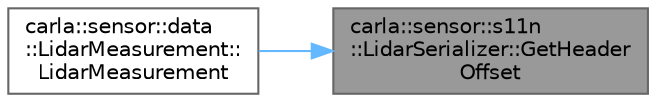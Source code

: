 digraph "carla::sensor::s11n::LidarSerializer::GetHeaderOffset"
{
 // INTERACTIVE_SVG=YES
 // LATEX_PDF_SIZE
  bgcolor="transparent";
  edge [fontname=Helvetica,fontsize=10,labelfontname=Helvetica,labelfontsize=10];
  node [fontname=Helvetica,fontsize=10,shape=box,height=0.2,width=0.4];
  rankdir="RL";
  Node1 [id="Node000001",label="carla::sensor::s11n\l::LidarSerializer::GetHeader\lOffset",height=0.2,width=0.4,color="gray40", fillcolor="grey60", style="filled", fontcolor="black",tooltip=" "];
  Node1 -> Node2 [id="edge1_Node000001_Node000002",dir="back",color="steelblue1",style="solid",tooltip=" "];
  Node2 [id="Node000002",label="carla::sensor::data\l::LidarMeasurement::\lLidarMeasurement",height=0.2,width=0.4,color="grey40", fillcolor="white", style="filled",URL="$df/d8d/classcarla_1_1sensor_1_1data_1_1LidarMeasurement.html#a9fde1d8dd752706395b6304ff6606d9e",tooltip=" "];
}

